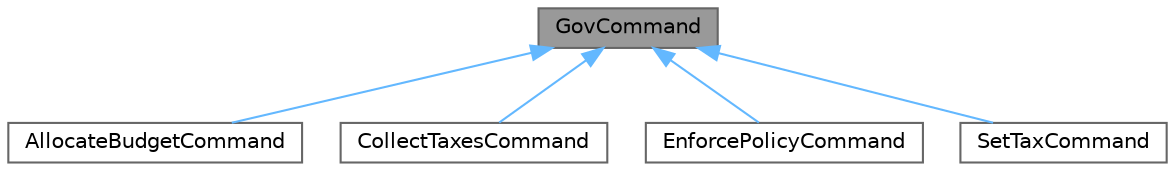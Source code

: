 digraph "GovCommand"
{
 // LATEX_PDF_SIZE
  bgcolor="transparent";
  edge [fontname=Helvetica,fontsize=10,labelfontname=Helvetica,labelfontsize=10];
  node [fontname=Helvetica,fontsize=10,shape=box,height=0.2,width=0.4];
  Node1 [id="Node000001",label="GovCommand",height=0.2,width=0.4,color="gray40", fillcolor="grey60", style="filled", fontcolor="black",tooltip="Abstract base class for government commands."];
  Node1 -> Node2 [id="edge1_Node000001_Node000002",dir="back",color="steelblue1",style="solid",tooltip=" "];
  Node2 [id="Node000002",label="AllocateBudgetCommand",height=0.2,width=0.4,color="gray40", fillcolor="white", style="filled",URL="$classAllocateBudgetCommand.html",tooltip="Represents a command to allocate a budget to a city service."];
  Node1 -> Node3 [id="edge2_Node000001_Node000003",dir="back",color="steelblue1",style="solid",tooltip=" "];
  Node3 [id="Node000003",label="CollectTaxesCommand",height=0.2,width=0.4,color="gray40", fillcolor="white", style="filled",URL="$classCollectTaxesCommand.html",tooltip="CollectTaxesCommand class."];
  Node1 -> Node4 [id="edge3_Node000001_Node000004",dir="back",color="steelblue1",style="solid",tooltip=" "];
  Node4 [id="Node000004",label="EnforcePolicyCommand",height=0.2,width=0.4,color="gray40", fillcolor="white", style="filled",URL="$classEnforcePolicyCommand.html",tooltip="The EnforcePolicyCommand class for enforcing policies in the government."];
  Node1 -> Node5 [id="edge4_Node000001_Node000005",dir="back",color="steelblue1",style="solid",tooltip=" "];
  Node5 [id="Node000005",label="SetTaxCommand",height=0.2,width=0.4,color="gray40", fillcolor="white", style="filled",URL="$classSetTaxCommand.html",tooltip="A command to set the tax rate in the government."];
}
